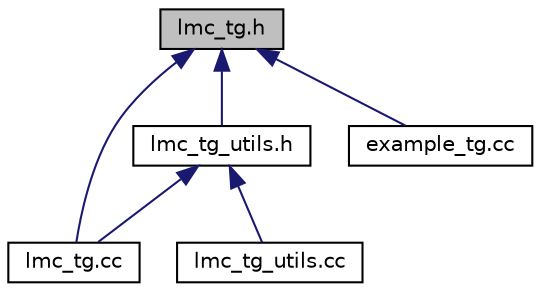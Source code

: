 digraph "lmc_tg.h"
{
 // LATEX_PDF_SIZE
  edge [fontname="Helvetica",fontsize="10",labelfontname="Helvetica",labelfontsize="10"];
  node [fontname="Helvetica",fontsize="10",shape=record];
  Node1 [label="lmc_tg.h",height=0.2,width=0.4,color="black", fillcolor="grey75", style="filled", fontcolor="black",tooltip="Trajectory generator related data structures and functions."];
  Node1 -> Node2 [dir="back",color="midnightblue",fontsize="10",style="solid",fontname="Helvetica"];
  Node2 [label="lmc_tg.cc",height=0.2,width=0.4,color="black", fillcolor="white", style="filled",URL="$lmc__tg_8cc_source.html",tooltip=" "];
  Node1 -> Node3 [dir="back",color="midnightblue",fontsize="10",style="solid",fontname="Helvetica"];
  Node3 [label="lmc_tg_utils.h",height=0.2,width=0.4,color="black", fillcolor="white", style="filled",URL="$lmc__tg__utils_8h_source.html",tooltip=" "];
  Node3 -> Node2 [dir="back",color="midnightblue",fontsize="10",style="solid",fontname="Helvetica"];
  Node3 -> Node4 [dir="back",color="midnightblue",fontsize="10",style="solid",fontname="Helvetica"];
  Node4 [label="lmc_tg_utils.cc",height=0.2,width=0.4,color="black", fillcolor="white", style="filled",URL="$lmc__tg__utils_8cc_source.html",tooltip=" "];
  Node1 -> Node5 [dir="back",color="midnightblue",fontsize="10",style="solid",fontname="Helvetica"];
  Node5 [label="example_tg.cc",height=0.2,width=0.4,color="black", fillcolor="white", style="filled",URL="$example__tg_8cc.html",tooltip=" "];
}
